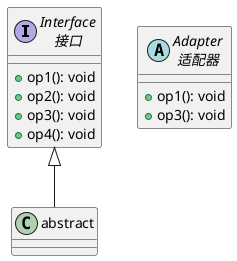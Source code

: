 @startuml

interface "Interface\n接口" as interface {
    + op1(): void
    + op2(): void
    + op3(): void
    + op4(): void
}

Abstract "Adapter\n适配器" as adapter {
    + op1(): void
    + op3(): void
}


interface <|-- abstract

@enduml